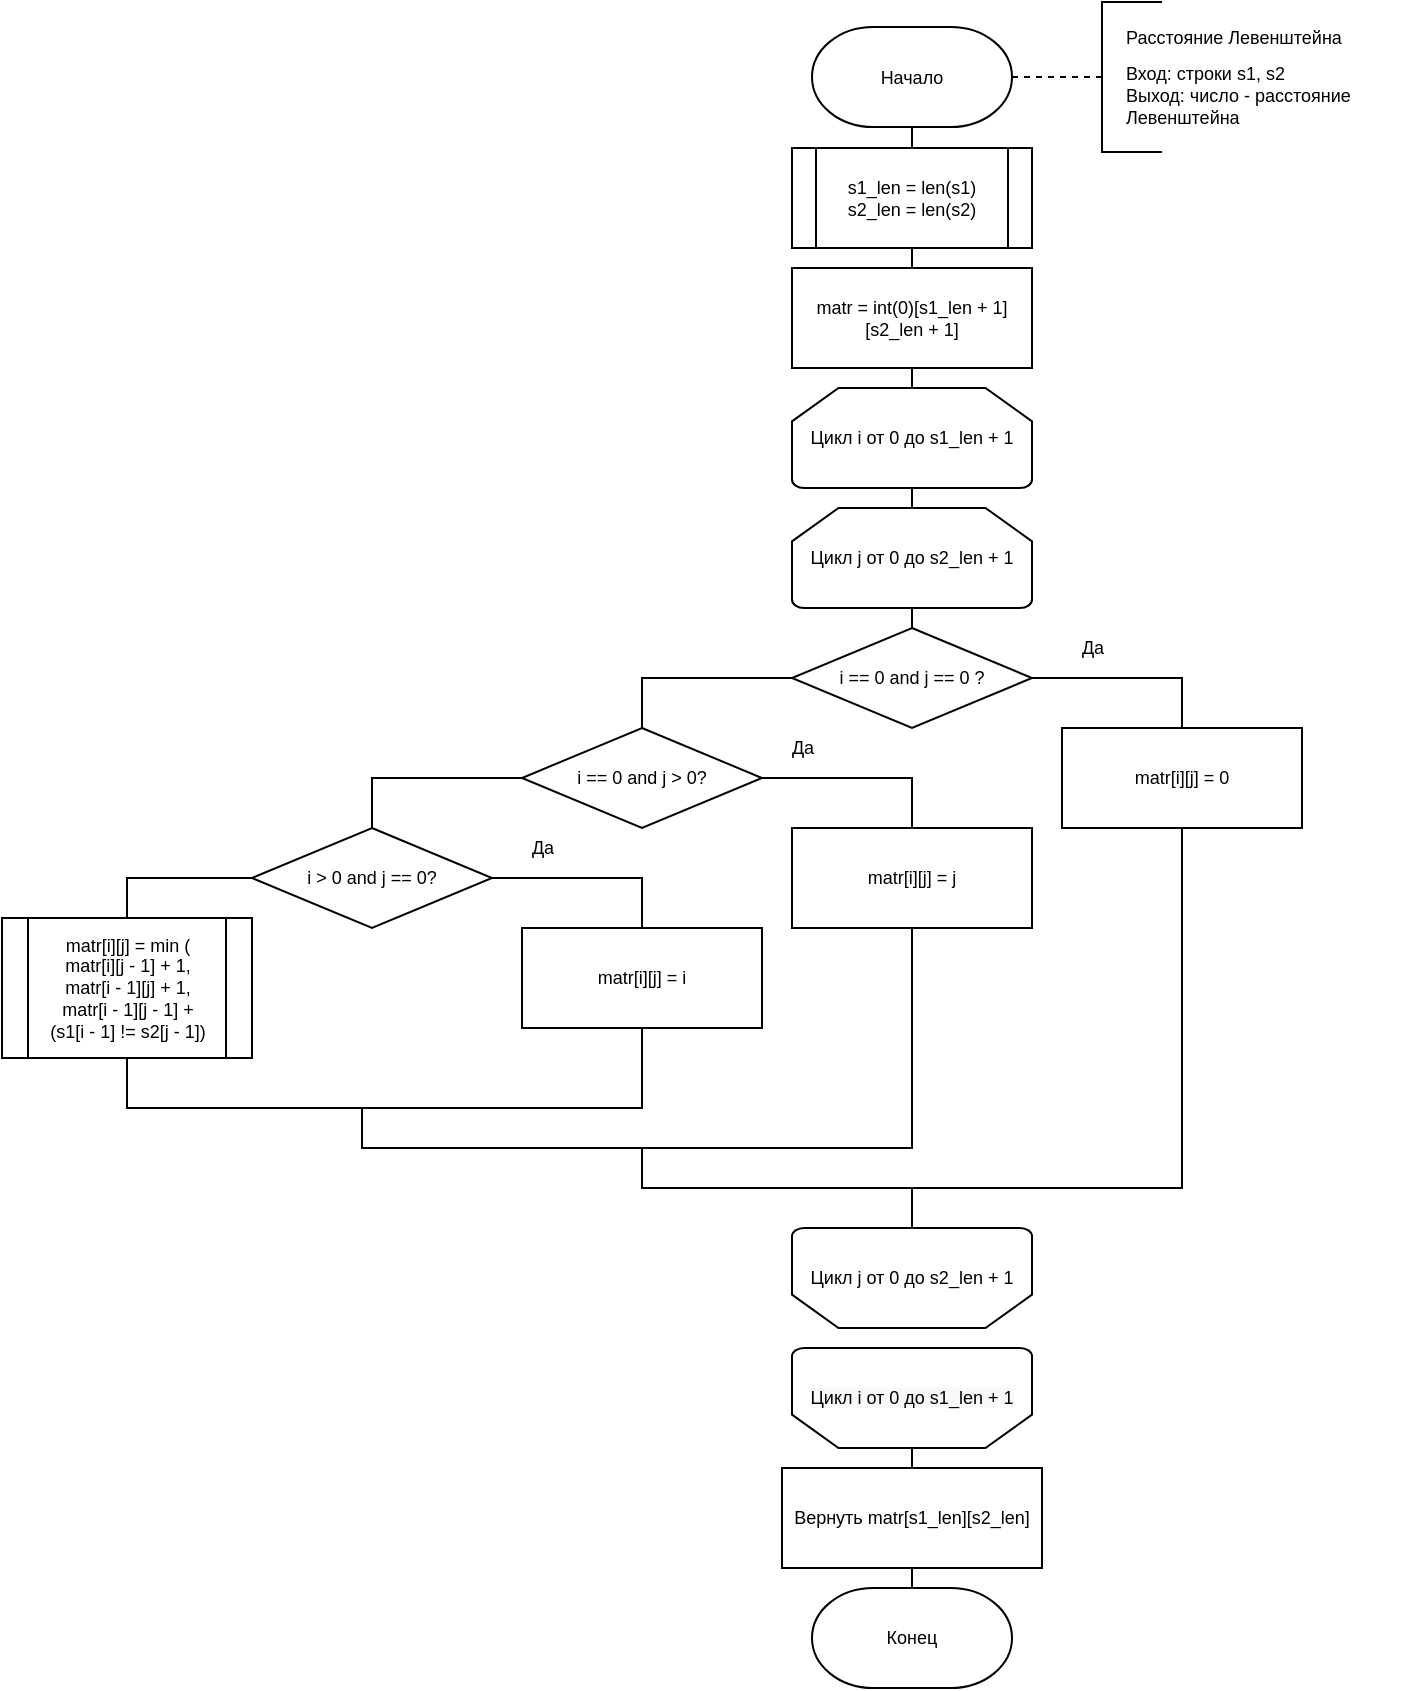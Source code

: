 <mxfile version="20.5.1" type="device" pages="4"><diagram id="HmvC9kez2Muzj7afJFba" name="l"><mxGraphModel dx="1183" dy="669" grid="1" gridSize="10" guides="1" tooltips="1" connect="1" arrows="1" fold="1" page="1" pageScale="1" pageWidth="827" pageHeight="1169" math="0" shadow="0"><root><mxCell id="0"/><mxCell id="1" parent="0"/><mxCell id="B4gknTY8JxjXSTLJaj7V-2" style="edgeStyle=orthogonalEdgeStyle;rounded=0;orthogonalLoop=1;jettySize=auto;html=1;entryX=0.5;entryY=0;entryDx=0;entryDy=0;endArrow=none;endFill=0;fontSize=9;" parent="1" source="B4gknTY8JxjXSTLJaj7V-3" target="B4gknTY8JxjXSTLJaj7V-4" edge="1"><mxGeometry relative="1" as="geometry"/></mxCell><mxCell id="B4gknTY8JxjXSTLJaj7V-3" value="i == 0 and j&amp;nbsp;== 0 ?" style="rhombus;whiteSpace=wrap;html=1;fontSize=9;" parent="1" vertex="1"><mxGeometry x="445" y="360" width="120" height="50" as="geometry"/></mxCell><mxCell id="B4gknTY8JxjXSTLJaj7V-4" value="i == 0 and j &amp;gt; 0?" style="rhombus;whiteSpace=wrap;html=1;fontSize=9;" parent="1" vertex="1"><mxGeometry x="310" y="410" width="120" height="50" as="geometry"/></mxCell><mxCell id="B4gknTY8JxjXSTLJaj7V-5" value="matr[i][j]&amp;nbsp;= 0" style="rounded=0;whiteSpace=wrap;html=1;fontSize=9;" parent="1" vertex="1"><mxGeometry x="580" y="410" width="120" height="50" as="geometry"/></mxCell><mxCell id="B4gknTY8JxjXSTLJaj7V-6" value="matr[i][j]&amp;nbsp;= j" style="rounded=0;whiteSpace=wrap;html=1;fontSize=9;" parent="1" vertex="1"><mxGeometry x="445" y="460" width="120" height="50" as="geometry"/></mxCell><mxCell id="B4gknTY8JxjXSTLJaj7V-7" value="i &amp;gt; 0 and j&amp;nbsp;== 0?" style="rhombus;whiteSpace=wrap;html=1;fontSize=9;" parent="1" vertex="1"><mxGeometry x="175" y="460" width="120" height="50" as="geometry"/></mxCell><mxCell id="B4gknTY8JxjXSTLJaj7V-8" value="matr[i][j] = i" style="rounded=0;whiteSpace=wrap;html=1;fontSize=9;" parent="1" vertex="1"><mxGeometry x="310" y="510" width="120" height="50" as="geometry"/></mxCell><mxCell id="VLWC48vnm1ez3_X85vS4-1" style="edgeStyle=orthogonalEdgeStyle;rounded=0;orthogonalLoop=1;jettySize=auto;html=1;exitX=0.5;exitY=1;exitDx=0;exitDy=0;endArrow=none;endFill=0;" parent="1" source="B4gknTY8JxjXSTLJaj7V-9" edge="1"><mxGeometry relative="1" as="geometry"><mxPoint x="210" y="600" as="targetPoint"/><Array as="points"><mxPoint x="112" y="600"/></Array></mxGeometry></mxCell><mxCell id="B4gknTY8JxjXSTLJaj7V-9" value="matr[i][j] = min (&lt;br style=&quot;font-size: 9px;&quot;&gt;matr[i][j - 1] + 1,&lt;br style=&quot;font-size: 9px;&quot;&gt;matr[i - 1][j]&amp;nbsp;+ 1,&lt;br style=&quot;font-size: 9px;&quot;&gt;matr[i - 1][j - 1] +&lt;br style=&quot;font-size: 9px;&quot;&gt;(s1[i - 1] != s2[j - 1])" style="shape=process;whiteSpace=wrap;html=1;backgroundOutline=1;fontSize=9;" parent="1" vertex="1"><mxGeometry x="50" y="505" width="125" height="70" as="geometry"/></mxCell><mxCell id="B4gknTY8JxjXSTLJaj7V-10" value="" style="endArrow=none;html=1;entryX=0.5;entryY=1;entryDx=0;entryDy=0;exitX=0.5;exitY=0;exitDx=0;exitDy=0;edgeStyle=orthogonalEdgeStyle;fontSize=9;" parent="1" source="B4gknTY8JxjXSTLJaj7V-11" edge="1"><mxGeometry width="50" height="50" relative="1" as="geometry"><mxPoint x="505" y="240" as="sourcePoint"/><mxPoint x="505" y="110" as="targetPoint"/></mxGeometry></mxCell><mxCell id="B4gknTY8JxjXSTLJaj7V-11" value="s1_len = len(s1)&lt;br style=&quot;font-size: 9px;&quot;&gt;s2_len = len(s2)" style="shape=process;whiteSpace=wrap;html=1;backgroundOutline=1;fontSize=9;" parent="1" vertex="1"><mxGeometry x="445" y="120" width="120" height="50" as="geometry"/></mxCell><mxCell id="B4gknTY8JxjXSTLJaj7V-12" value="" style="endArrow=none;html=1;entryX=0.5;entryY=1;entryDx=0;entryDy=0;exitX=0.5;exitY=0;exitDx=0;exitDy=0;edgeStyle=orthogonalEdgeStyle;fontSize=9;" parent="1" source="B4gknTY8JxjXSTLJaj7V-27" target="B4gknTY8JxjXSTLJaj7V-11" edge="1"><mxGeometry width="50" height="50" relative="1" as="geometry"><mxPoint x="505" y="240" as="sourcePoint"/><mxPoint x="505" y="170" as="targetPoint"/></mxGeometry></mxCell><mxCell id="B4gknTY8JxjXSTLJaj7V-14" style="edgeStyle=orthogonalEdgeStyle;rounded=0;orthogonalLoop=1;jettySize=auto;html=1;entryX=0.5;entryY=0;entryDx=0;entryDy=0;endArrow=none;endFill=0;exitX=0;exitY=0.5;exitDx=0;exitDy=0;fontSize=9;" parent="1" source="B4gknTY8JxjXSTLJaj7V-4" target="B4gknTY8JxjXSTLJaj7V-7" edge="1"><mxGeometry relative="1" as="geometry"><mxPoint x="455" y="395" as="sourcePoint"/><mxPoint x="380" y="420" as="targetPoint"/></mxGeometry></mxCell><mxCell id="B4gknTY8JxjXSTLJaj7V-15" style="edgeStyle=orthogonalEdgeStyle;rounded=0;orthogonalLoop=1;jettySize=auto;html=1;entryX=0.5;entryY=0;entryDx=0;entryDy=0;endArrow=none;endFill=0;exitX=0;exitY=0.5;exitDx=0;exitDy=0;fontSize=9;" parent="1" source="B4gknTY8JxjXSTLJaj7V-7" target="B4gknTY8JxjXSTLJaj7V-9" edge="1"><mxGeometry relative="1" as="geometry"><mxPoint x="465" y="405" as="sourcePoint"/><mxPoint x="390" y="430" as="targetPoint"/></mxGeometry></mxCell><mxCell id="B4gknTY8JxjXSTLJaj7V-16" style="edgeStyle=orthogonalEdgeStyle;rounded=0;orthogonalLoop=1;jettySize=auto;html=1;entryX=0.5;entryY=0;entryDx=0;entryDy=0;endArrow=none;endFill=0;exitX=1;exitY=0.5;exitDx=0;exitDy=0;fontSize=9;" parent="1" source="B4gknTY8JxjXSTLJaj7V-3" target="B4gknTY8JxjXSTLJaj7V-5" edge="1"><mxGeometry relative="1" as="geometry"><mxPoint x="475" y="415" as="sourcePoint"/><mxPoint x="400" y="440" as="targetPoint"/></mxGeometry></mxCell><mxCell id="B4gknTY8JxjXSTLJaj7V-17" style="edgeStyle=orthogonalEdgeStyle;rounded=0;orthogonalLoop=1;jettySize=auto;html=1;entryX=1;entryY=0.5;entryDx=0;entryDy=0;endArrow=none;endFill=0;exitX=0.5;exitY=0;exitDx=0;exitDy=0;fontSize=9;" parent="1" source="B4gknTY8JxjXSTLJaj7V-6" target="B4gknTY8JxjXSTLJaj7V-4" edge="1"><mxGeometry relative="1" as="geometry"><mxPoint x="485" y="425" as="sourcePoint"/><mxPoint x="410" y="450" as="targetPoint"/></mxGeometry></mxCell><mxCell id="B4gknTY8JxjXSTLJaj7V-18" style="edgeStyle=orthogonalEdgeStyle;rounded=0;orthogonalLoop=1;jettySize=auto;html=1;entryX=1;entryY=0.5;entryDx=0;entryDy=0;endArrow=none;endFill=0;exitX=0.5;exitY=0;exitDx=0;exitDy=0;fontSize=9;" parent="1" source="B4gknTY8JxjXSTLJaj7V-8" target="B4gknTY8JxjXSTLJaj7V-7" edge="1"><mxGeometry relative="1" as="geometry"><mxPoint x="495" y="435" as="sourcePoint"/><mxPoint x="420" y="460" as="targetPoint"/></mxGeometry></mxCell><mxCell id="B4gknTY8JxjXSTLJaj7V-19" style="edgeStyle=orthogonalEdgeStyle;rounded=0;orthogonalLoop=1;jettySize=auto;html=1;endArrow=none;endFill=0;exitX=0.5;exitY=1;exitDx=0;exitDy=0;fontSize=9;" parent="1" source="B4gknTY8JxjXSTLJaj7V-6" edge="1"><mxGeometry relative="1" as="geometry"><mxPoint x="545" y="485" as="sourcePoint"/><mxPoint x="230" y="600" as="targetPoint"/><Array as="points"><mxPoint x="505" y="620"/></Array></mxGeometry></mxCell><mxCell id="B4gknTY8JxjXSTLJaj7V-20" style="edgeStyle=orthogonalEdgeStyle;rounded=0;orthogonalLoop=1;jettySize=auto;html=1;entryX=0.5;entryY=1;entryDx=0;entryDy=0;endArrow=none;endFill=0;fontSize=9;" parent="1" target="B4gknTY8JxjXSTLJaj7V-8" edge="1"><mxGeometry relative="1" as="geometry"><mxPoint x="205" y="600" as="sourcePoint"/><mxPoint x="480" y="520" as="targetPoint"/><Array as="points"><mxPoint x="370" y="600"/></Array></mxGeometry></mxCell><mxCell id="B4gknTY8JxjXSTLJaj7V-22" style="edgeStyle=orthogonalEdgeStyle;rounded=0;orthogonalLoop=1;jettySize=auto;html=1;endArrow=none;endFill=0;exitX=0.5;exitY=1;exitDx=0;exitDy=0;fontSize=9;" parent="1" source="B4gknTY8JxjXSTLJaj7V-5" edge="1"><mxGeometry relative="1" as="geometry"><mxPoint x="585" y="525" as="sourcePoint"/><mxPoint x="410" y="620" as="targetPoint"/><Array as="points"><mxPoint x="640" y="640"/><mxPoint x="370" y="640"/><mxPoint x="370" y="620"/></Array></mxGeometry></mxCell><mxCell id="B4gknTY8JxjXSTLJaj7V-23" value="Да" style="text;html=1;align=center;verticalAlign=middle;resizable=0;points=[];autosize=1;fontSize=9;" parent="1" vertex="1"><mxGeometry x="580" y="360" width="30" height="20" as="geometry"/></mxCell><mxCell id="B4gknTY8JxjXSTLJaj7V-24" value="Да" style="text;html=1;align=center;verticalAlign=middle;resizable=0;points=[];autosize=1;fontSize=9;" parent="1" vertex="1"><mxGeometry x="435" y="410" width="30" height="20" as="geometry"/></mxCell><mxCell id="B4gknTY8JxjXSTLJaj7V-25" value="Да" style="text;html=1;align=center;verticalAlign=middle;resizable=0;points=[];autosize=1;fontSize=9;" parent="1" vertex="1"><mxGeometry x="305" y="460" width="30" height="20" as="geometry"/></mxCell><mxCell id="VLWC48vnm1ez3_X85vS4-2" style="edgeStyle=orthogonalEdgeStyle;rounded=0;orthogonalLoop=1;jettySize=auto;html=1;exitX=0.5;exitY=1;exitDx=0;exitDy=0;exitPerimeter=0;endArrow=none;endFill=0;" parent="1" source="B4gknTY8JxjXSTLJaj7V-26" edge="1"><mxGeometry relative="1" as="geometry"><mxPoint x="505" y="640" as="targetPoint"/></mxGeometry></mxCell><mxCell id="B4gknTY8JxjXSTLJaj7V-26" value="&lt;span&gt;Цикл j от 0 до s2_len + 1&lt;/span&gt;" style="strokeWidth=1;html=1;shape=mxgraph.flowchart.loop_limit;whiteSpace=wrap;direction=west;fontSize=9;" parent="1" vertex="1"><mxGeometry x="445" y="660" width="120" height="50" as="geometry"/></mxCell><mxCell id="B4gknTY8JxjXSTLJaj7V-27" value="matr = int(0)[s1_len + 1][s2_len + 1]" style="rounded=0;whiteSpace=wrap;html=1;fontSize=9;" parent="1" vertex="1"><mxGeometry x="445" y="180" width="120" height="50" as="geometry"/></mxCell><mxCell id="B4gknTY8JxjXSTLJaj7V-28" value="" style="endArrow=none;html=1;entryX=0.5;entryY=1;entryDx=0;entryDy=0;exitX=0.5;exitY=0;exitDx=0;exitDy=0;edgeStyle=orthogonalEdgeStyle;fontSize=9;" parent="1" source="B4gknTY8JxjXSTLJaj7V-29" target="B4gknTY8JxjXSTLJaj7V-27" edge="1"><mxGeometry width="50" height="50" relative="1" as="geometry"><mxPoint x="505" y="310" as="sourcePoint"/><mxPoint x="505" y="240" as="targetPoint"/></mxGeometry></mxCell><mxCell id="B4gknTY8JxjXSTLJaj7V-29" value="Цикл i от 0 до s1_len + 1" style="strokeWidth=1;html=1;shape=mxgraph.flowchart.loop_limit;whiteSpace=wrap;fontSize=9;" parent="1" vertex="1"><mxGeometry x="445" y="240" width="120" height="50" as="geometry"/></mxCell><mxCell id="B4gknTY8JxjXSTLJaj7V-30" value="" style="endArrow=none;html=1;entryX=0.5;entryY=1;entryDx=0;entryDy=0;exitX=0.5;exitY=0;exitDx=0;exitDy=0;edgeStyle=orthogonalEdgeStyle;fontSize=9;" parent="1" source="B4gknTY8JxjXSTLJaj7V-31" target="B4gknTY8JxjXSTLJaj7V-29" edge="1"><mxGeometry width="50" height="50" relative="1" as="geometry"><mxPoint x="640" y="300" as="sourcePoint"/><mxPoint x="505" y="230" as="targetPoint"/></mxGeometry></mxCell><mxCell id="B4gknTY8JxjXSTLJaj7V-31" value="Цикл j от 0 до s2_len + 1" style="strokeWidth=1;html=1;shape=mxgraph.flowchart.loop_limit;whiteSpace=wrap;fontSize=9;" parent="1" vertex="1"><mxGeometry x="445" y="300" width="120" height="50" as="geometry"/></mxCell><mxCell id="B4gknTY8JxjXSTLJaj7V-32" value="" style="endArrow=none;html=1;entryX=0.5;entryY=1;entryDx=0;entryDy=0;exitX=0.5;exitY=0;exitDx=0;exitDy=0;edgeStyle=orthogonalEdgeStyle;fontSize=9;" parent="1" source="B4gknTY8JxjXSTLJaj7V-3" target="B4gknTY8JxjXSTLJaj7V-31" edge="1"><mxGeometry width="50" height="50" relative="1" as="geometry"><mxPoint x="505" y="380" as="sourcePoint"/><mxPoint x="505" y="290" as="targetPoint"/></mxGeometry></mxCell><mxCell id="B4gknTY8JxjXSTLJaj7V-33" value="&lt;span style=&quot;font-family: Helvetica; font-size: 9px; font-style: normal; font-variant-ligatures: normal; font-variant-caps: normal; font-weight: 400; letter-spacing: normal; orphans: 2; text-align: center; text-indent: 0px; text-transform: none; widows: 2; word-spacing: 0px; -webkit-text-stroke-width: 0px; background-color: rgb(248, 249, 250); text-decoration-style: initial; text-decoration-color: initial; float: none; display: inline !important;&quot;&gt;Цикл i от 0 до s1_len + 1&lt;/span&gt;" style="strokeWidth=1;html=1;shape=mxgraph.flowchart.loop_limit;whiteSpace=wrap;direction=west;fontSize=9;" parent="1" vertex="1"><mxGeometry x="445" y="720" width="120" height="50" as="geometry"/></mxCell><mxCell id="B4gknTY8JxjXSTLJaj7V-34" style="edgeStyle=orthogonalEdgeStyle;rounded=0;orthogonalLoop=1;jettySize=auto;html=1;endArrow=none;endFill=0;fontSize=9;exitX=0.5;exitY=0;exitDx=0;exitDy=0;exitPerimeter=0;entryX=0.5;entryY=0;entryDx=0;entryDy=0;" parent="1" source="B4gknTY8JxjXSTLJaj7V-33" edge="1"><mxGeometry relative="1" as="geometry"><mxPoint x="440" y="325" as="sourcePoint"/><mxPoint x="505" y="780.0" as="targetPoint"/></mxGeometry></mxCell><mxCell id="vIORO9gee7J_TG2lZG9X-1" style="edgeStyle=orthogonalEdgeStyle;rounded=0;orthogonalLoop=1;jettySize=auto;html=1;exitX=0;exitY=0.5;exitDx=0;exitDy=0;exitPerimeter=0;entryX=1;entryY=0.5;entryDx=0;entryDy=0;entryPerimeter=0;endArrow=none;endFill=0;dashed=1;" edge="1" parent="1" source="vIORO9gee7J_TG2lZG9X-2"><mxGeometry relative="1" as="geometry"><mxPoint x="555" y="84.5" as="targetPoint"/></mxGeometry></mxCell><mxCell id="vIORO9gee7J_TG2lZG9X-2" value="" style="strokeWidth=1;html=1;shape=mxgraph.flowchart.annotation_1;align=left;pointerEvents=1;" vertex="1" parent="1"><mxGeometry x="600" y="47" width="30" height="75" as="geometry"/></mxCell><mxCell id="vIORO9gee7J_TG2lZG9X-3" value="Расстояние Левенштейна" style="text;html=1;align=left;verticalAlign=middle;resizable=0;points=[];autosize=1;strokeColor=none;fillColor=none;fontSize=9;" vertex="1" parent="1"><mxGeometry x="610" y="54.5" width="130" height="20" as="geometry"/></mxCell><mxCell id="vIORO9gee7J_TG2lZG9X-4" value="Вход: строки s1, s2&lt;br style=&quot;font-size: 9px;&quot;&gt;&lt;div style=&quot;font-size: 9px;&quot;&gt;&lt;span style=&quot;background-color: initial; font-size: 9px;&quot;&gt;Выход: число - расстояние&amp;nbsp;&lt;/span&gt;&lt;/div&gt;&lt;div style=&quot;font-size: 9px;&quot;&gt;&lt;span style=&quot;background-color: initial; font-size: 9px;&quot;&gt;Левенштейна&lt;/span&gt;&lt;span style=&quot;background-color: initial; white-space: pre; font-size: 9px;&quot;&gt;&#9;&lt;span style=&quot;white-space: pre; font-size: 9px;&quot;&gt;&#9;&lt;/span&gt;&lt;/span&gt;&lt;/div&gt;&lt;span style=&quot;white-space: pre; font-size: 9px;&quot;&gt;&lt;/span&gt;" style="text;html=1;align=left;verticalAlign=middle;resizable=0;points=[];autosize=1;strokeColor=none;fillColor=none;fontSize=9;" vertex="1" parent="1"><mxGeometry x="610" y="68.5" width="140" height="50" as="geometry"/></mxCell><mxCell id="7lJHkftQ-M480xY37a-Z-1" value="Начало" style="strokeWidth=1;html=1;shape=mxgraph.flowchart.terminator;whiteSpace=wrap;fontSize=9;" vertex="1" parent="1"><mxGeometry x="455" y="59.5" width="100" height="50" as="geometry"/></mxCell><mxCell id="egwpY_TWdaVuhJk6jHNh-1" style="edgeStyle=orthogonalEdgeStyle;rounded=0;orthogonalLoop=1;jettySize=auto;html=1;exitX=0.5;exitY=1;exitDx=0;exitDy=0;entryX=0.5;entryY=0;entryDx=0;entryDy=0;entryPerimeter=0;fontSize=10;endArrow=none;endFill=0;" edge="1" parent="1" source="egwpY_TWdaVuhJk6jHNh-2" target="egwpY_TWdaVuhJk6jHNh-3"><mxGeometry relative="1" as="geometry"/></mxCell><mxCell id="egwpY_TWdaVuhJk6jHNh-2" value="Вернуть matr[s1_len][s2_len]" style="rounded=0;whiteSpace=wrap;html=1;fontSize=9;" vertex="1" parent="1"><mxGeometry x="440" y="780" width="130" height="50" as="geometry"/></mxCell><mxCell id="egwpY_TWdaVuhJk6jHNh-3" value="Конец" style="strokeWidth=1;html=1;shape=mxgraph.flowchart.terminator;whiteSpace=wrap;fontSize=9;" vertex="1" parent="1"><mxGeometry x="455" y="840" width="100" height="50" as="geometry"/></mxCell></root></mxGraphModel></diagram><diagram id="qGvaZprmm1kTfLuDHt00" name="dl"><mxGraphModel dx="1113" dy="629" grid="1" gridSize="10" guides="1" tooltips="1" connect="1" arrows="1" fold="1" page="1" pageScale="1" pageWidth="827" pageHeight="1169" math="0" shadow="0"><root><mxCell id="0"/><mxCell id="1" parent="0"/><mxCell id="axuDCd3XwEfQkm1JjnVt-2" style="edgeStyle=orthogonalEdgeStyle;rounded=0;orthogonalLoop=1;jettySize=auto;html=1;entryX=0.5;entryY=0;entryDx=0;entryDy=0;endArrow=none;endFill=0;fontSize=9;" parent="1" source="axuDCd3XwEfQkm1JjnVt-3" target="axuDCd3XwEfQkm1JjnVt-4" edge="1"><mxGeometry relative="1" as="geometry"/></mxCell><mxCell id="axuDCd3XwEfQkm1JjnVt-3" value="i == 0 and j&amp;nbsp;== 0 ?" style="rhombus;whiteSpace=wrap;html=1;fontSize=9;" parent="1" vertex="1"><mxGeometry x="495" y="370" width="120" height="50" as="geometry"/></mxCell><mxCell id="axuDCd3XwEfQkm1JjnVt-4" value="i == 0 and j &amp;gt; 0?" style="rhombus;whiteSpace=wrap;html=1;fontSize=9;" parent="1" vertex="1"><mxGeometry x="360" y="420" width="120" height="50" as="geometry"/></mxCell><mxCell id="axuDCd3XwEfQkm1JjnVt-44" style="edgeStyle=orthogonalEdgeStyle;rounded=0;orthogonalLoop=1;jettySize=auto;html=1;exitX=0.5;exitY=1;exitDx=0;exitDy=0;endArrow=none;endFill=0;" parent="1" source="axuDCd3XwEfQkm1JjnVt-5" edge="1"><mxGeometry relative="1" as="geometry"><mxPoint x="500" y="810" as="targetPoint"/><Array as="points"><mxPoint x="690" y="830"/><mxPoint x="450" y="830"/><mxPoint x="450" y="810"/></Array></mxGeometry></mxCell><mxCell id="axuDCd3XwEfQkm1JjnVt-5" value="matr[i][j]&amp;nbsp;= 0" style="rounded=0;whiteSpace=wrap;html=1;fontSize=9;" parent="1" vertex="1"><mxGeometry x="630" y="420" width="120" height="50" as="geometry"/></mxCell><mxCell id="axuDCd3XwEfQkm1JjnVt-6" value="matr[i][j]&amp;nbsp;= j" style="rounded=0;whiteSpace=wrap;html=1;fontSize=9;" parent="1" vertex="1"><mxGeometry x="495" y="470" width="120" height="50" as="geometry"/></mxCell><mxCell id="axuDCd3XwEfQkm1JjnVt-7" value="i &amp;gt; 0 and j&amp;nbsp;== 0?" style="rhombus;whiteSpace=wrap;html=1;fontSize=9;" parent="1" vertex="1"><mxGeometry x="225" y="470" width="120" height="50" as="geometry"/></mxCell><mxCell id="axuDCd3XwEfQkm1JjnVt-43" style="edgeStyle=orthogonalEdgeStyle;rounded=0;orthogonalLoop=1;jettySize=auto;html=1;exitX=0.5;exitY=1;exitDx=0;exitDy=0;endArrow=none;endFill=0;" parent="1" source="axuDCd3XwEfQkm1JjnVt-8" edge="1"><mxGeometry relative="1" as="geometry"><mxPoint x="160.0" y="760" as="targetPoint"/><Array as="points"><mxPoint x="420" y="790"/><mxPoint x="160" y="790"/></Array></mxGeometry></mxCell><mxCell id="axuDCd3XwEfQkm1JjnVt-8" value="matr[i][j] = i" style="rounded=0;whiteSpace=wrap;html=1;fontSize=9;" parent="1" vertex="1"><mxGeometry x="360" y="520" width="120" height="50" as="geometry"/></mxCell><mxCell id="axuDCd3XwEfQkm1JjnVt-37" style="edgeStyle=orthogonalEdgeStyle;rounded=0;orthogonalLoop=1;jettySize=auto;html=1;exitX=0.5;exitY=1;exitDx=0;exitDy=0;entryX=0.5;entryY=0;entryDx=0;entryDy=0;endArrow=none;endFill=0;" parent="1" source="axuDCd3XwEfQkm1JjnVt-9" target="axuDCd3XwEfQkm1JjnVt-35" edge="1"><mxGeometry relative="1" as="geometry"/></mxCell><mxCell id="axuDCd3XwEfQkm1JjnVt-9" value="matr[i][j] = min (&lt;br style=&quot;font-size: 9px;&quot;&gt;matr[i][j - 1] + 1,&lt;br style=&quot;font-size: 9px;&quot;&gt;matr[i - 1][j]&amp;nbsp;+ 1,&lt;br style=&quot;font-size: 9px;&quot;&gt;matr[i - 1][j - 1] +&lt;br style=&quot;font-size: 9px;&quot;&gt;(s1[i - 1] != s2[j - 1])" style="shape=process;whiteSpace=wrap;html=1;backgroundOutline=1;fontSize=9;" parent="1" vertex="1"><mxGeometry x="100" y="515" width="125" height="70" as="geometry"/></mxCell><mxCell id="axuDCd3XwEfQkm1JjnVt-10" value="" style="endArrow=none;html=1;entryX=0.5;entryY=1;entryDx=0;entryDy=0;exitX=0.5;exitY=0;exitDx=0;exitDy=0;edgeStyle=orthogonalEdgeStyle;fontSize=9;" parent="1" source="axuDCd3XwEfQkm1JjnVt-11" edge="1"><mxGeometry width="50" height="50" relative="1" as="geometry"><mxPoint x="555" y="250" as="sourcePoint"/><mxPoint x="555" y="120" as="targetPoint"/></mxGeometry></mxCell><mxCell id="axuDCd3XwEfQkm1JjnVt-11" value="s1_len = len(s1)&lt;br style=&quot;font-size: 9px;&quot;&gt;s2_len = len(s2)" style="shape=process;whiteSpace=wrap;html=1;backgroundOutline=1;fontSize=9;" parent="1" vertex="1"><mxGeometry x="495" y="130" width="120" height="50" as="geometry"/></mxCell><mxCell id="axuDCd3XwEfQkm1JjnVt-12" value="" style="endArrow=none;html=1;entryX=0.5;entryY=1;entryDx=0;entryDy=0;exitX=0.5;exitY=0;exitDx=0;exitDy=0;edgeStyle=orthogonalEdgeStyle;fontSize=9;" parent="1" source="axuDCd3XwEfQkm1JjnVt-27" target="axuDCd3XwEfQkm1JjnVt-11" edge="1"><mxGeometry width="50" height="50" relative="1" as="geometry"><mxPoint x="555" y="250" as="sourcePoint"/><mxPoint x="555" y="180" as="targetPoint"/></mxGeometry></mxCell><mxCell id="axuDCd3XwEfQkm1JjnVt-14" style="edgeStyle=orthogonalEdgeStyle;rounded=0;orthogonalLoop=1;jettySize=auto;html=1;entryX=0.5;entryY=0;entryDx=0;entryDy=0;endArrow=none;endFill=0;exitX=0;exitY=0.5;exitDx=0;exitDy=0;fontSize=9;" parent="1" source="axuDCd3XwEfQkm1JjnVt-4" target="axuDCd3XwEfQkm1JjnVt-7" edge="1"><mxGeometry relative="1" as="geometry"><mxPoint x="505" y="405" as="sourcePoint"/><mxPoint x="430" y="430" as="targetPoint"/></mxGeometry></mxCell><mxCell id="axuDCd3XwEfQkm1JjnVt-15" style="edgeStyle=orthogonalEdgeStyle;rounded=0;orthogonalLoop=1;jettySize=auto;html=1;entryX=0.5;entryY=0;entryDx=0;entryDy=0;endArrow=none;endFill=0;exitX=0;exitY=0.5;exitDx=0;exitDy=0;fontSize=9;" parent="1" source="axuDCd3XwEfQkm1JjnVt-7" target="axuDCd3XwEfQkm1JjnVt-9" edge="1"><mxGeometry relative="1" as="geometry"><mxPoint x="515" y="415" as="sourcePoint"/><mxPoint x="440" y="440" as="targetPoint"/></mxGeometry></mxCell><mxCell id="axuDCd3XwEfQkm1JjnVt-16" style="edgeStyle=orthogonalEdgeStyle;rounded=0;orthogonalLoop=1;jettySize=auto;html=1;entryX=0.5;entryY=0;entryDx=0;entryDy=0;endArrow=none;endFill=0;exitX=1;exitY=0.5;exitDx=0;exitDy=0;fontSize=9;" parent="1" source="axuDCd3XwEfQkm1JjnVt-3" target="axuDCd3XwEfQkm1JjnVt-5" edge="1"><mxGeometry relative="1" as="geometry"><mxPoint x="525" y="425" as="sourcePoint"/><mxPoint x="450" y="450" as="targetPoint"/></mxGeometry></mxCell><mxCell id="axuDCd3XwEfQkm1JjnVt-17" style="edgeStyle=orthogonalEdgeStyle;rounded=0;orthogonalLoop=1;jettySize=auto;html=1;entryX=1;entryY=0.5;entryDx=0;entryDy=0;endArrow=none;endFill=0;exitX=0.5;exitY=0;exitDx=0;exitDy=0;fontSize=9;" parent="1" source="axuDCd3XwEfQkm1JjnVt-6" target="axuDCd3XwEfQkm1JjnVt-4" edge="1"><mxGeometry relative="1" as="geometry"><mxPoint x="535" y="435" as="sourcePoint"/><mxPoint x="460" y="460" as="targetPoint"/></mxGeometry></mxCell><mxCell id="axuDCd3XwEfQkm1JjnVt-18" style="edgeStyle=orthogonalEdgeStyle;rounded=0;orthogonalLoop=1;jettySize=auto;html=1;entryX=1;entryY=0.5;entryDx=0;entryDy=0;endArrow=none;endFill=0;exitX=0.5;exitY=0;exitDx=0;exitDy=0;fontSize=9;" parent="1" source="axuDCd3XwEfQkm1JjnVt-8" target="axuDCd3XwEfQkm1JjnVt-7" edge="1"><mxGeometry relative="1" as="geometry"><mxPoint x="545" y="445" as="sourcePoint"/><mxPoint x="470" y="470" as="targetPoint"/></mxGeometry></mxCell><mxCell id="axuDCd3XwEfQkm1JjnVt-19" style="edgeStyle=orthogonalEdgeStyle;rounded=0;orthogonalLoop=1;jettySize=auto;html=1;endArrow=none;endFill=0;exitX=0.5;exitY=1;exitDx=0;exitDy=0;fontSize=9;" parent="1" source="axuDCd3XwEfQkm1JjnVt-6" edge="1"><mxGeometry relative="1" as="geometry"><mxPoint x="595" y="495" as="sourcePoint"/><mxPoint x="320" y="790" as="targetPoint"/><Array as="points"><mxPoint x="555" y="810"/><mxPoint x="320" y="810"/></Array></mxGeometry></mxCell><mxCell id="axuDCd3XwEfQkm1JjnVt-23" value="Да" style="text;html=1;align=center;verticalAlign=middle;resizable=0;points=[];autosize=1;fontSize=9;" parent="1" vertex="1"><mxGeometry x="630" y="370" width="30" height="20" as="geometry"/></mxCell><mxCell id="axuDCd3XwEfQkm1JjnVt-24" value="Да" style="text;html=1;align=center;verticalAlign=middle;resizable=0;points=[];autosize=1;fontSize=9;" parent="1" vertex="1"><mxGeometry x="485" y="420" width="30" height="20" as="geometry"/></mxCell><mxCell id="axuDCd3XwEfQkm1JjnVt-25" value="Да" style="text;html=1;align=center;verticalAlign=middle;resizable=0;points=[];autosize=1;fontSize=9;" parent="1" vertex="1"><mxGeometry x="355" y="470" width="30" height="20" as="geometry"/></mxCell><mxCell id="axuDCd3XwEfQkm1JjnVt-45" style="edgeStyle=orthogonalEdgeStyle;rounded=0;orthogonalLoop=1;jettySize=auto;html=1;exitX=0.5;exitY=1;exitDx=0;exitDy=0;exitPerimeter=0;endArrow=none;endFill=0;" parent="1" source="axuDCd3XwEfQkm1JjnVt-26" edge="1"><mxGeometry relative="1" as="geometry"><mxPoint x="555.222" y="830" as="targetPoint"/></mxGeometry></mxCell><mxCell id="axuDCd3XwEfQkm1JjnVt-26" value="&lt;span&gt;Цикл j от 0 до s2_len + 1&lt;/span&gt;" style="strokeWidth=1;html=1;shape=mxgraph.flowchart.loop_limit;whiteSpace=wrap;direction=west;fontSize=9;" parent="1" vertex="1"><mxGeometry x="495" y="860" width="120" height="50" as="geometry"/></mxCell><mxCell id="axuDCd3XwEfQkm1JjnVt-27" value="matr = int(0)[s1_len + 1][s2_len + 1]" style="rounded=0;whiteSpace=wrap;html=1;fontSize=9;" parent="1" vertex="1"><mxGeometry x="495" y="190" width="120" height="50" as="geometry"/></mxCell><mxCell id="axuDCd3XwEfQkm1JjnVt-28" value="" style="endArrow=none;html=1;entryX=0.5;entryY=1;entryDx=0;entryDy=0;exitX=0.5;exitY=0;exitDx=0;exitDy=0;edgeStyle=orthogonalEdgeStyle;fontSize=9;" parent="1" source="axuDCd3XwEfQkm1JjnVt-29" target="axuDCd3XwEfQkm1JjnVt-27" edge="1"><mxGeometry width="50" height="50" relative="1" as="geometry"><mxPoint x="555" y="320" as="sourcePoint"/><mxPoint x="555" y="250" as="targetPoint"/></mxGeometry></mxCell><mxCell id="axuDCd3XwEfQkm1JjnVt-29" value="Цикл i от 0 до s1_len + 1" style="strokeWidth=1;html=1;shape=mxgraph.flowchart.loop_limit;whiteSpace=wrap;fontSize=9;" parent="1" vertex="1"><mxGeometry x="495" y="250" width="120" height="50" as="geometry"/></mxCell><mxCell id="axuDCd3XwEfQkm1JjnVt-30" value="" style="endArrow=none;html=1;entryX=0.5;entryY=1;entryDx=0;entryDy=0;exitX=0.5;exitY=0;exitDx=0;exitDy=0;edgeStyle=orthogonalEdgeStyle;fontSize=9;" parent="1" source="axuDCd3XwEfQkm1JjnVt-31" target="axuDCd3XwEfQkm1JjnVt-29" edge="1"><mxGeometry width="50" height="50" relative="1" as="geometry"><mxPoint x="690" y="310" as="sourcePoint"/><mxPoint x="555" y="240" as="targetPoint"/></mxGeometry></mxCell><mxCell id="axuDCd3XwEfQkm1JjnVt-31" value="Цикл j от 0 до s2_len + 1" style="strokeWidth=1;html=1;shape=mxgraph.flowchart.loop_limit;whiteSpace=wrap;fontSize=9;" parent="1" vertex="1"><mxGeometry x="495" y="310" width="120" height="50" as="geometry"/></mxCell><mxCell id="axuDCd3XwEfQkm1JjnVt-32" value="" style="endArrow=none;html=1;entryX=0.5;entryY=1;entryDx=0;entryDy=0;exitX=0.5;exitY=0;exitDx=0;exitDy=0;edgeStyle=orthogonalEdgeStyle;fontSize=9;" parent="1" source="axuDCd3XwEfQkm1JjnVt-3" target="axuDCd3XwEfQkm1JjnVt-31" edge="1"><mxGeometry width="50" height="50" relative="1" as="geometry"><mxPoint x="555" y="390" as="sourcePoint"/><mxPoint x="555" y="300" as="targetPoint"/></mxGeometry></mxCell><mxCell id="axuDCd3XwEfQkm1JjnVt-33" value="&lt;span style=&quot;font-family: Helvetica; font-size: 9px; font-style: normal; font-variant-ligatures: normal; font-variant-caps: normal; font-weight: 400; letter-spacing: normal; orphans: 2; text-align: center; text-indent: 0px; text-transform: none; widows: 2; word-spacing: 0px; -webkit-text-stroke-width: 0px; background-color: rgb(248, 249, 250); text-decoration-style: initial; text-decoration-color: initial; float: none; display: inline !important;&quot;&gt;Цикл i от 0 до s1_len + 1&lt;/span&gt;" style="strokeWidth=1;html=1;shape=mxgraph.flowchart.loop_limit;whiteSpace=wrap;direction=west;fontSize=9;" parent="1" vertex="1"><mxGeometry x="495" y="920" width="120" height="50" as="geometry"/></mxCell><mxCell id="axuDCd3XwEfQkm1JjnVt-34" style="edgeStyle=orthogonalEdgeStyle;rounded=0;orthogonalLoop=1;jettySize=auto;html=1;endArrow=none;endFill=0;fontSize=9;exitX=0.5;exitY=0;exitDx=0;exitDy=0;exitPerimeter=0;entryX=0.5;entryY=0;entryDx=0;entryDy=0;" parent="1" source="axuDCd3XwEfQkm1JjnVt-33" edge="1"><mxGeometry relative="1" as="geometry"><mxPoint x="490" y="525" as="sourcePoint"/><mxPoint x="555" y="980" as="targetPoint"/></mxGeometry></mxCell><mxCell id="axuDCd3XwEfQkm1JjnVt-38" style="edgeStyle=orthogonalEdgeStyle;rounded=0;orthogonalLoop=1;jettySize=auto;html=1;exitX=1;exitY=0.5;exitDx=0;exitDy=0;entryX=0.5;entryY=0;entryDx=0;entryDy=0;endArrow=none;endFill=0;" parent="1" source="axuDCd3XwEfQkm1JjnVt-35" target="axuDCd3XwEfQkm1JjnVt-36" edge="1"><mxGeometry relative="1" as="geometry"/></mxCell><mxCell id="axuDCd3XwEfQkm1JjnVt-40" style="edgeStyle=orthogonalEdgeStyle;rounded=0;orthogonalLoop=1;jettySize=auto;html=1;exitX=0;exitY=0.5;exitDx=0;exitDy=0;endArrow=none;endFill=0;" parent="1" source="axuDCd3XwEfQkm1JjnVt-35" edge="1"><mxGeometry relative="1" as="geometry"><mxPoint x="160" y="760" as="targetPoint"/><Array as="points"><mxPoint x="60" y="650"/><mxPoint x="60" y="760"/><mxPoint x="160" y="760"/></Array></mxGeometry></mxCell><mxCell id="axuDCd3XwEfQkm1JjnVt-35" value="i&amp;gt;1 and j&amp;gt;1and&amp;nbsp;&lt;br style=&quot;font-size: 9px;&quot;&gt;(s1[-1], s1[-2]) == &lt;br style=&quot;font-size: 9px;&quot;&gt;(s2[-2],s2[-1])" style="rhombus;whiteSpace=wrap;html=1;fontSize=9;" parent="1" vertex="1"><mxGeometry x="100" y="620" width="120" height="60" as="geometry"/></mxCell><mxCell id="axuDCd3XwEfQkm1JjnVt-41" style="edgeStyle=orthogonalEdgeStyle;rounded=0;orthogonalLoop=1;jettySize=auto;html=1;exitX=0.5;exitY=1;exitDx=0;exitDy=0;endArrow=none;endFill=0;" parent="1" source="axuDCd3XwEfQkm1JjnVt-36" edge="1"><mxGeometry relative="1" as="geometry"><mxPoint x="160" y="760" as="targetPoint"/><Array as="points"><mxPoint x="280" y="760"/></Array></mxGeometry></mxCell><mxCell id="axuDCd3XwEfQkm1JjnVt-36" value="matr[i][j]&amp;nbsp;= min( matr[i][j],&lt;br style=&quot;font-size: 9px&quot;&gt;matr[i - 2][j - 2]&amp;nbsp;&amp;nbsp;+ 1)" style="rounded=0;whiteSpace=wrap;html=1;fontSize=9;" parent="1" vertex="1"><mxGeometry x="220" y="680" width="120" height="50" as="geometry"/></mxCell><mxCell id="axuDCd3XwEfQkm1JjnVt-39" value="Да" style="text;html=1;align=center;verticalAlign=middle;resizable=0;points=[];autosize=1;fontSize=9;" parent="1" vertex="1"><mxGeometry x="230" y="630" width="30" height="20" as="geometry"/></mxCell><mxCell id="k3vOSzQiOhozAB7xEez2-1" value="Начало" style="strokeWidth=1;html=1;shape=mxgraph.flowchart.terminator;whiteSpace=wrap;fontSize=9;" vertex="1" parent="1"><mxGeometry x="505" y="70" width="100" height="50" as="geometry"/></mxCell><mxCell id="k3vOSzQiOhozAB7xEez2-3" style="edgeStyle=orthogonalEdgeStyle;rounded=0;orthogonalLoop=1;jettySize=auto;html=1;exitX=0;exitY=0.5;exitDx=0;exitDy=0;exitPerimeter=0;entryX=1;entryY=0.5;entryDx=0;entryDy=0;entryPerimeter=0;endArrow=none;endFill=0;dashed=1;" edge="1" parent="1" source="k3vOSzQiOhozAB7xEez2-2" target="k3vOSzQiOhozAB7xEez2-1"><mxGeometry relative="1" as="geometry"/></mxCell><mxCell id="k3vOSzQiOhozAB7xEez2-2" value="" style="strokeWidth=1;html=1;shape=mxgraph.flowchart.annotation_1;align=left;pointerEvents=1;" vertex="1" parent="1"><mxGeometry x="650" y="57.5" width="30" height="75" as="geometry"/></mxCell><mxCell id="k3vOSzQiOhozAB7xEez2-4" value="Расстояние Дамерау-Левенштейна" style="text;html=1;align=left;verticalAlign=middle;resizable=0;points=[];autosize=1;strokeColor=none;fillColor=none;fontSize=9;" vertex="1" parent="1"><mxGeometry x="660" y="64" width="170" height="20" as="geometry"/></mxCell><mxCell id="k3vOSzQiOhozAB7xEez2-7" value="Вход: строки s1, s2&lt;br style=&quot;font-size: 9px;&quot;&gt;&lt;div style=&quot;font-size: 9px;&quot;&gt;&lt;span style=&quot;background-color: initial; font-size: 9px;&quot;&gt;Выход: число - расстояние&amp;nbsp;&lt;/span&gt;&lt;/div&gt;&lt;div style=&quot;font-size: 9px;&quot;&gt;&lt;span style=&quot;background-color: initial; font-size: 9px;&quot;&gt;Дамерау-Левенштейна&lt;/span&gt;&lt;span style=&quot;background-color: initial; white-space: pre; font-size: 9px;&quot;&gt;&#9;&lt;span style=&quot;white-space: pre; font-size: 9px;&quot;&gt;&#9;&lt;/span&gt;&lt;/span&gt;&lt;/div&gt;&lt;span style=&quot;white-space: pre; font-size: 9px;&quot;&gt;&lt;/span&gt;" style="text;html=1;align=left;verticalAlign=middle;resizable=0;points=[];autosize=1;strokeColor=none;fillColor=none;fontSize=9;" vertex="1" parent="1"><mxGeometry x="660" y="79" width="140" height="50" as="geometry"/></mxCell><mxCell id="k3vOSzQiOhozAB7xEez2-10" style="edgeStyle=orthogonalEdgeStyle;rounded=0;orthogonalLoop=1;jettySize=auto;html=1;exitX=0.5;exitY=1;exitDx=0;exitDy=0;entryX=0.5;entryY=0;entryDx=0;entryDy=0;entryPerimeter=0;fontSize=10;endArrow=none;endFill=0;" edge="1" parent="1" source="k3vOSzQiOhozAB7xEez2-8" target="k3vOSzQiOhozAB7xEez2-9"><mxGeometry relative="1" as="geometry"/></mxCell><mxCell id="k3vOSzQiOhozAB7xEez2-8" value="Вернуть matr[s1_len][s2_len]" style="rounded=0;whiteSpace=wrap;html=1;fontSize=9;" vertex="1" parent="1"><mxGeometry x="490" y="980" width="130" height="50" as="geometry"/></mxCell><mxCell id="k3vOSzQiOhozAB7xEez2-9" value="Конец" style="strokeWidth=1;html=1;shape=mxgraph.flowchart.terminator;whiteSpace=wrap;fontSize=9;" vertex="1" parent="1"><mxGeometry x="505" y="1040" width="100" height="50" as="geometry"/></mxCell></root></mxGraphModel></diagram><diagram id="t1NBO451yNGgJIE-6PpV" name="rdl"><mxGraphModel dx="1113" dy="629" grid="1" gridSize="10" guides="1" tooltips="1" connect="1" arrows="1" fold="1" page="1" pageScale="1" pageWidth="827" pageHeight="1169" math="0" shadow="0"><root><mxCell id="0"/><mxCell id="1" parent="0"/><mxCell id="39MM2Udb6IKGW5tiUDVr-2" style="edgeStyle=orthogonalEdgeStyle;rounded=0;orthogonalLoop=1;jettySize=auto;html=1;entryX=0.5;entryY=0;entryDx=0;entryDy=0;endArrow=none;endFill=0;fontSize=9;" parent="1" source="39MM2Udb6IKGW5tiUDVr-3" target="39MM2Udb6IKGW5tiUDVr-4" edge="1"><mxGeometry relative="1" as="geometry"/></mxCell><mxCell id="39MM2Udb6IKGW5tiUDVr-3" value="i == 0 and j&amp;nbsp;== 0 ?" style="rhombus;whiteSpace=wrap;html=1;fontSize=9;" parent="1" vertex="1"><mxGeometry x="495" y="370" width="120" height="50" as="geometry"/></mxCell><mxCell id="39MM2Udb6IKGW5tiUDVr-4" value="i == 0 and j &amp;gt; 0?" style="rhombus;whiteSpace=wrap;html=1;fontSize=9;" parent="1" vertex="1"><mxGeometry x="360" y="420" width="120" height="50" as="geometry"/></mxCell><mxCell id="39MM2Udb6IKGW5tiUDVr-5" style="edgeStyle=orthogonalEdgeStyle;rounded=0;orthogonalLoop=1;jettySize=auto;html=1;exitX=0.5;exitY=1;exitDx=0;exitDy=0;endArrow=none;endFill=0;" parent="1" source="39MM2Udb6IKGW5tiUDVr-6" edge="1"><mxGeometry relative="1" as="geometry"><mxPoint x="450" y="800" as="targetPoint"/><Array as="points"><mxPoint x="690" y="820"/><mxPoint x="450" y="820"/></Array></mxGeometry></mxCell><mxCell id="39MM2Udb6IKGW5tiUDVr-6" value="result = 0" style="rounded=0;whiteSpace=wrap;html=1;fontSize=9;" parent="1" vertex="1"><mxGeometry x="630" y="420" width="120" height="50" as="geometry"/></mxCell><mxCell id="39MM2Udb6IKGW5tiUDVr-7" value="result = j" style="rounded=0;whiteSpace=wrap;html=1;fontSize=9;" parent="1" vertex="1"><mxGeometry x="495" y="470" width="120" height="50" as="geometry"/></mxCell><mxCell id="39MM2Udb6IKGW5tiUDVr-8" value="i &amp;gt; 0 and j&amp;nbsp;== 0?" style="rhombus;whiteSpace=wrap;html=1;fontSize=9;" parent="1" vertex="1"><mxGeometry x="225" y="470" width="120" height="50" as="geometry"/></mxCell><mxCell id="39MM2Udb6IKGW5tiUDVr-9" style="edgeStyle=orthogonalEdgeStyle;rounded=0;orthogonalLoop=1;jettySize=auto;html=1;exitX=0.5;exitY=1;exitDx=0;exitDy=0;endArrow=none;endFill=0;" parent="1" source="39MM2Udb6IKGW5tiUDVr-10" edge="1"><mxGeometry relative="1" as="geometry"><mxPoint x="160" y="760.0" as="targetPoint"/><Array as="points"><mxPoint x="420" y="780"/><mxPoint x="160" y="780"/></Array></mxGeometry></mxCell><mxCell id="39MM2Udb6IKGW5tiUDVr-10" value="result = i" style="rounded=0;whiteSpace=wrap;html=1;fontSize=9;" parent="1" vertex="1"><mxGeometry x="360" y="520" width="120" height="50" as="geometry"/></mxCell><mxCell id="39MM2Udb6IKGW5tiUDVr-11" style="edgeStyle=orthogonalEdgeStyle;rounded=0;orthogonalLoop=1;jettySize=auto;html=1;exitX=0.5;exitY=1;exitDx=0;exitDy=0;entryX=0.5;entryY=0;entryDx=0;entryDy=0;endArrow=none;endFill=0;" parent="1" source="39MM2Udb6IKGW5tiUDVr-12" target="39MM2Udb6IKGW5tiUDVr-38" edge="1"><mxGeometry relative="1" as="geometry"/></mxCell><mxCell id="39MM2Udb6IKGW5tiUDVr-12" value="result = min (&lt;br&gt;d_l(s1, s2[:-1]) + 1,&lt;br&gt;d_l(s1[:-1], s2) + 1,&lt;br&gt;d_l(s1[:-1], s2[:-1]) +&lt;br&gt;(s1[-1] != s2[-1])" style="shape=process;whiteSpace=wrap;html=1;backgroundOutline=1;fontSize=9;" parent="1" vertex="1"><mxGeometry x="100" y="515" width="125" height="70" as="geometry"/></mxCell><mxCell id="39MM2Udb6IKGW5tiUDVr-13" value="" style="endArrow=none;html=1;entryX=0.5;entryY=1;entryDx=0;entryDy=0;exitX=0.5;exitY=0;exitDx=0;exitDy=0;edgeStyle=orthogonalEdgeStyle;fontSize=9;" parent="1" source="39MM2Udb6IKGW5tiUDVr-14" edge="1"><mxGeometry width="50" height="50" relative="1" as="geometry"><mxPoint x="555" y="360" as="sourcePoint"/><mxPoint x="555" y="230" as="targetPoint"/></mxGeometry></mxCell><mxCell id="39MM2Udb6IKGW5tiUDVr-14" value="i = len(s1)&lt;br style=&quot;font-size: 9px;&quot;&gt;j = len(s2)" style="shape=process;whiteSpace=wrap;html=1;backgroundOutline=1;fontSize=9;" parent="1" vertex="1"><mxGeometry x="495" y="240" width="120" height="50" as="geometry"/></mxCell><mxCell id="39MM2Udb6IKGW5tiUDVr-15" value="" style="endArrow=none;html=1;entryX=0.5;entryY=1;entryDx=0;entryDy=0;exitX=0.5;exitY=0;exitDx=0;exitDy=0;edgeStyle=orthogonalEdgeStyle;fontSize=9;" parent="1" source="39MM2Udb6IKGW5tiUDVr-28" target="39MM2Udb6IKGW5tiUDVr-14" edge="1"><mxGeometry width="50" height="50" relative="1" as="geometry"><mxPoint x="555" y="360" as="sourcePoint"/><mxPoint x="555" y="290" as="targetPoint"/></mxGeometry></mxCell><mxCell id="39MM2Udb6IKGW5tiUDVr-17" style="edgeStyle=orthogonalEdgeStyle;rounded=0;orthogonalLoop=1;jettySize=auto;html=1;entryX=0.5;entryY=0;entryDx=0;entryDy=0;endArrow=none;endFill=0;exitX=0;exitY=0.5;exitDx=0;exitDy=0;fontSize=9;" parent="1" source="39MM2Udb6IKGW5tiUDVr-4" target="39MM2Udb6IKGW5tiUDVr-8" edge="1"><mxGeometry relative="1" as="geometry"><mxPoint x="505" y="405" as="sourcePoint"/><mxPoint x="430" y="430" as="targetPoint"/></mxGeometry></mxCell><mxCell id="39MM2Udb6IKGW5tiUDVr-18" style="edgeStyle=orthogonalEdgeStyle;rounded=0;orthogonalLoop=1;jettySize=auto;html=1;entryX=0.5;entryY=0;entryDx=0;entryDy=0;endArrow=none;endFill=0;exitX=0;exitY=0.5;exitDx=0;exitDy=0;fontSize=9;" parent="1" source="39MM2Udb6IKGW5tiUDVr-8" target="39MM2Udb6IKGW5tiUDVr-12" edge="1"><mxGeometry relative="1" as="geometry"><mxPoint x="515" y="415" as="sourcePoint"/><mxPoint x="440" y="440" as="targetPoint"/></mxGeometry></mxCell><mxCell id="39MM2Udb6IKGW5tiUDVr-19" style="edgeStyle=orthogonalEdgeStyle;rounded=0;orthogonalLoop=1;jettySize=auto;html=1;entryX=0.5;entryY=0;entryDx=0;entryDy=0;endArrow=none;endFill=0;exitX=1;exitY=0.5;exitDx=0;exitDy=0;fontSize=9;" parent="1" source="39MM2Udb6IKGW5tiUDVr-3" target="39MM2Udb6IKGW5tiUDVr-6" edge="1"><mxGeometry relative="1" as="geometry"><mxPoint x="525" y="425" as="sourcePoint"/><mxPoint x="450" y="450" as="targetPoint"/></mxGeometry></mxCell><mxCell id="39MM2Udb6IKGW5tiUDVr-20" style="edgeStyle=orthogonalEdgeStyle;rounded=0;orthogonalLoop=1;jettySize=auto;html=1;entryX=1;entryY=0.5;entryDx=0;entryDy=0;endArrow=none;endFill=0;exitX=0.5;exitY=0;exitDx=0;exitDy=0;fontSize=9;" parent="1" source="39MM2Udb6IKGW5tiUDVr-7" target="39MM2Udb6IKGW5tiUDVr-4" edge="1"><mxGeometry relative="1" as="geometry"><mxPoint x="535" y="435" as="sourcePoint"/><mxPoint x="460" y="460" as="targetPoint"/></mxGeometry></mxCell><mxCell id="39MM2Udb6IKGW5tiUDVr-21" style="edgeStyle=orthogonalEdgeStyle;rounded=0;orthogonalLoop=1;jettySize=auto;html=1;entryX=1;entryY=0.5;entryDx=0;entryDy=0;endArrow=none;endFill=0;exitX=0.5;exitY=0;exitDx=0;exitDy=0;fontSize=9;" parent="1" source="39MM2Udb6IKGW5tiUDVr-10" target="39MM2Udb6IKGW5tiUDVr-8" edge="1"><mxGeometry relative="1" as="geometry"><mxPoint x="545" y="445" as="sourcePoint"/><mxPoint x="470" y="470" as="targetPoint"/></mxGeometry></mxCell><mxCell id="39MM2Udb6IKGW5tiUDVr-22" style="edgeStyle=orthogonalEdgeStyle;rounded=0;orthogonalLoop=1;jettySize=auto;html=1;endArrow=none;endFill=0;exitX=0.5;exitY=1;exitDx=0;exitDy=0;fontSize=9;" parent="1" source="39MM2Udb6IKGW5tiUDVr-7" edge="1"><mxGeometry relative="1" as="geometry"><mxPoint x="595" y="495" as="sourcePoint"/><mxPoint x="320" y="780" as="targetPoint"/><Array as="points"><mxPoint x="555" y="800"/><mxPoint x="320" y="800"/></Array></mxGeometry></mxCell><mxCell id="39MM2Udb6IKGW5tiUDVr-23" value="Да" style="text;html=1;align=center;verticalAlign=middle;resizable=0;points=[];autosize=1;fontSize=9;" parent="1" vertex="1"><mxGeometry x="630" y="370" width="30" height="20" as="geometry"/></mxCell><mxCell id="39MM2Udb6IKGW5tiUDVr-24" value="Да" style="text;html=1;align=center;verticalAlign=middle;resizable=0;points=[];autosize=1;fontSize=9;" parent="1" vertex="1"><mxGeometry x="485" y="420" width="30" height="20" as="geometry"/></mxCell><mxCell id="39MM2Udb6IKGW5tiUDVr-25" value="Да" style="text;html=1;align=center;verticalAlign=middle;resizable=0;points=[];autosize=1;fontSize=9;" parent="1" vertex="1"><mxGeometry x="355" y="470" width="30" height="20" as="geometry"/></mxCell><mxCell id="39MM2Udb6IKGW5tiUDVr-26" style="edgeStyle=orthogonalEdgeStyle;rounded=0;orthogonalLoop=1;jettySize=auto;html=1;endArrow=none;endFill=0;" parent="1" edge="1"><mxGeometry relative="1" as="geometry"><mxPoint x="555" y="820" as="targetPoint"/><mxPoint x="555" y="840" as="sourcePoint"/></mxGeometry></mxCell><mxCell id="39MM2Udb6IKGW5tiUDVr-28" value="result = 0" style="rounded=0;whiteSpace=wrap;html=1;fontSize=9;" parent="1" vertex="1"><mxGeometry x="495" y="300" width="120" height="50" as="geometry"/></mxCell><mxCell id="39MM2Udb6IKGW5tiUDVr-29" value="" style="endArrow=none;html=1;entryX=0.5;entryY=1;entryDx=0;entryDy=0;exitX=0.5;exitY=0;exitDx=0;exitDy=0;edgeStyle=orthogonalEdgeStyle;fontSize=9;" parent="1" target="39MM2Udb6IKGW5tiUDVr-28" edge="1"><mxGeometry width="50" height="50" relative="1" as="geometry"><mxPoint x="555" y="360" as="sourcePoint"/><mxPoint x="555" y="360" as="targetPoint"/></mxGeometry></mxCell><mxCell id="39MM2Udb6IKGW5tiUDVr-33" value="" style="endArrow=none;html=1;entryX=0.5;entryY=1;entryDx=0;entryDy=0;exitX=0.5;exitY=0;exitDx=0;exitDy=0;edgeStyle=orthogonalEdgeStyle;fontSize=9;" parent="1" source="39MM2Udb6IKGW5tiUDVr-3" edge="1"><mxGeometry width="50" height="50" relative="1" as="geometry"><mxPoint x="555" y="390" as="sourcePoint"/><mxPoint x="555" y="360" as="targetPoint"/></mxGeometry></mxCell><mxCell id="39MM2Udb6IKGW5tiUDVr-36" style="edgeStyle=orthogonalEdgeStyle;rounded=0;orthogonalLoop=1;jettySize=auto;html=1;exitX=1;exitY=0.5;exitDx=0;exitDy=0;entryX=0.5;entryY=0;entryDx=0;entryDy=0;endArrow=none;endFill=0;" parent="1" source="39MM2Udb6IKGW5tiUDVr-38" target="39MM2Udb6IKGW5tiUDVr-40" edge="1"><mxGeometry relative="1" as="geometry"/></mxCell><mxCell id="39MM2Udb6IKGW5tiUDVr-37" style="edgeStyle=orthogonalEdgeStyle;rounded=0;orthogonalLoop=1;jettySize=auto;html=1;exitX=0;exitY=0.5;exitDx=0;exitDy=0;endArrow=none;endFill=0;" parent="1" source="39MM2Udb6IKGW5tiUDVr-38" edge="1"><mxGeometry relative="1" as="geometry"><mxPoint x="160" y="760.0" as="targetPoint"/><Array as="points"><mxPoint x="60" y="650"/><mxPoint x="60" y="760"/><mxPoint x="160" y="760"/></Array></mxGeometry></mxCell><mxCell id="39MM2Udb6IKGW5tiUDVr-38" value="i&amp;gt;1 and j&amp;gt;1and&amp;nbsp;&lt;br style=&quot;font-size: 9px;&quot;&gt;(s1[-1], s1[-2]) == &lt;br style=&quot;font-size: 9px;&quot;&gt;(s2[-2],s2[-1])" style="rhombus;whiteSpace=wrap;html=1;fontSize=9;" parent="1" vertex="1"><mxGeometry x="100" y="620" width="120" height="60" as="geometry"/></mxCell><mxCell id="39MM2Udb6IKGW5tiUDVr-39" style="edgeStyle=orthogonalEdgeStyle;rounded=0;orthogonalLoop=1;jettySize=auto;html=1;exitX=0.5;exitY=1;exitDx=0;exitDy=0;endArrow=none;endFill=0;" parent="1" source="39MM2Udb6IKGW5tiUDVr-40" edge="1"><mxGeometry relative="1" as="geometry"><mxPoint x="160" y="760.0" as="targetPoint"/><Array as="points"><mxPoint x="280" y="760"/></Array></mxGeometry></mxCell><mxCell id="39MM2Udb6IKGW5tiUDVr-40" value="result = min(result,&lt;br&gt;d_l(s1[:-2], s2[:-2]) + 1)" style="rounded=0;whiteSpace=wrap;html=1;fontSize=9;" parent="1" vertex="1"><mxGeometry x="220" y="680" width="120" height="50" as="geometry"/></mxCell><mxCell id="39MM2Udb6IKGW5tiUDVr-41" value="Да" style="text;html=1;align=center;verticalAlign=middle;resizable=0;points=[];autosize=1;fontSize=9;" parent="1" vertex="1"><mxGeometry x="230" y="630" width="30" height="20" as="geometry"/></mxCell><mxCell id="en8CqoosSR_3C9DMPNpk-1" style="edgeStyle=orthogonalEdgeStyle;rounded=0;orthogonalLoop=1;jettySize=auto;html=1;exitX=0;exitY=0.5;exitDx=0;exitDy=0;exitPerimeter=0;entryX=1;entryY=0.5;entryDx=0;entryDy=0;entryPerimeter=0;endArrow=none;endFill=0;dashed=1;" edge="1" parent="1" source="en8CqoosSR_3C9DMPNpk-2"><mxGeometry relative="1" as="geometry"><mxPoint x="605" y="205" as="targetPoint"/></mxGeometry></mxCell><mxCell id="en8CqoosSR_3C9DMPNpk-2" value="" style="strokeWidth=1;html=1;shape=mxgraph.flowchart.annotation_1;align=left;pointerEvents=1;" vertex="1" parent="1"><mxGeometry x="650" y="167.5" width="30" height="75" as="geometry"/></mxCell><mxCell id="en8CqoosSR_3C9DMPNpk-3" value="Расстояние Дамерау-Левенштейна&lt;br style=&quot;font-size: 9px;&quot;&gt;(рекурсивная реализация)" style="text;html=1;align=left;verticalAlign=middle;resizable=0;points=[];autosize=1;strokeColor=none;fillColor=none;fontSize=9;" vertex="1" parent="1"><mxGeometry x="660" y="166" width="170" height="40" as="geometry"/></mxCell><mxCell id="en8CqoosSR_3C9DMPNpk-4" value="Вход: строки s1, s2&lt;br style=&quot;font-size: 9px;&quot;&gt;&lt;div style=&quot;font-size: 9px;&quot;&gt;&lt;span style=&quot;background-color: initial; font-size: 9px;&quot;&gt;Выход: число - расстояние&amp;nbsp;&lt;/span&gt;&lt;/div&gt;&lt;div style=&quot;font-size: 9px;&quot;&gt;&lt;span style=&quot;background-color: initial; font-size: 9px;&quot;&gt;Дамерау-Левенштейна&lt;/span&gt;&lt;span style=&quot;background-color: initial; white-space: pre; font-size: 9px;&quot;&gt;&#9;&lt;span style=&quot;white-space: pre; font-size: 9px;&quot;&gt;&#9;&lt;/span&gt;&lt;/span&gt;&lt;/div&gt;&lt;span style=&quot;white-space: pre; font-size: 9px;&quot;&gt;&lt;/span&gt;" style="text;html=1;align=left;verticalAlign=middle;resizable=0;points=[];autosize=1;strokeColor=none;fillColor=none;fontSize=9;" vertex="1" parent="1"><mxGeometry x="660" y="191" width="140" height="50" as="geometry"/></mxCell><mxCell id="bfyGI31nHNjp77PYmZ1G-1" value="Начало" style="strokeWidth=1;html=1;shape=mxgraph.flowchart.terminator;whiteSpace=wrap;fontSize=9;" vertex="1" parent="1"><mxGeometry x="505" y="180" width="100" height="50" as="geometry"/></mxCell><mxCell id="Y23ZMPYrUIuAniNVQfEC-1" style="edgeStyle=orthogonalEdgeStyle;rounded=0;orthogonalLoop=1;jettySize=auto;html=1;exitX=0.5;exitY=1;exitDx=0;exitDy=0;entryX=0.5;entryY=0;entryDx=0;entryDy=0;entryPerimeter=0;fontSize=10;endArrow=none;endFill=0;" edge="1" parent="1" source="Y23ZMPYrUIuAniNVQfEC-2" target="Y23ZMPYrUIuAniNVQfEC-3"><mxGeometry relative="1" as="geometry"/></mxCell><mxCell id="Y23ZMPYrUIuAniNVQfEC-2" value="Вернуть result" style="rounded=0;whiteSpace=wrap;html=1;fontSize=9;" vertex="1" parent="1"><mxGeometry x="490" y="840" width="130" height="50" as="geometry"/></mxCell><mxCell id="Y23ZMPYrUIuAniNVQfEC-3" value="Конец" style="strokeWidth=1;html=1;shape=mxgraph.flowchart.terminator;whiteSpace=wrap;fontSize=9;" vertex="1" parent="1"><mxGeometry x="505" y="900" width="100" height="50" as="geometry"/></mxCell></root></mxGraphModel></diagram><diagram id="Y_h1BJeJTVXnYZBeoPMc" name="rdl_cache"><mxGraphModel dx="2547" dy="2142" grid="1" gridSize="10" guides="1" tooltips="1" connect="1" arrows="1" fold="1" page="1" pageScale="1" pageWidth="827" pageHeight="1169" math="0" shadow="0"><root><mxCell id="0"/><mxCell id="1" parent="0"/><mxCell id="YmalHwQpCIWpOtn6IM8a-23" style="edgeStyle=orthogonalEdgeStyle;rounded=0;orthogonalLoop=1;jettySize=auto;html=1;exitX=0.5;exitY=1;exitDx=0;exitDy=0;endArrow=none;endFill=0;" parent="1" source="SlYRqpWBmHZHuvhh74nE-11" edge="1"><mxGeometry relative="1" as="geometry"><mxPoint x="20" y="790" as="targetPoint"/><Array as="points"><mxPoint x="150" y="790"/></Array></mxGeometry></mxCell><mxCell id="SlYRqpWBmHZHuvhh74nE-11" value="result = min(result,&lt;br&gt;d_l(s1[:-2], s2[:-2], matr) + 1)" style="rounded=0;whiteSpace=wrap;html=1;fontSize=9;" parent="1" vertex="1"><mxGeometry x="90" y="715" width="120" height="50" as="geometry"/></mxCell><mxCell id="h1pXGD2eqj7-pvcfMHxu-2" style="edgeStyle=orthogonalEdgeStyle;rounded=0;orthogonalLoop=1;jettySize=auto;html=1;exitX=0.5;exitY=1;exitDx=0;exitDy=0;entryX=0.5;entryY=0;entryDx=0;entryDy=0;fontSize=9;endArrow=none;endFill=0;" edge="1" parent="1" source="SlYRqpWBmHZHuvhh74nE-13" target="STW5Z5jAcxsszFFZeDyo-1"><mxGeometry relative="1" as="geometry"/></mxCell><mxCell id="SlYRqpWBmHZHuvhh74nE-13" value="i = len(s1)&lt;br style=&quot;font-size: 9px;&quot;&gt;j = len(s2)" style="shape=process;whiteSpace=wrap;html=1;backgroundOutline=1;fontSize=9;" parent="1" vertex="1"><mxGeometry x="385" y="40" width="120" height="50" as="geometry"/></mxCell><mxCell id="YmalHwQpCIWpOtn6IM8a-29" style="edgeStyle=orthogonalEdgeStyle;rounded=0;orthogonalLoop=1;jettySize=auto;html=1;exitX=0.5;exitY=0;exitDx=0;exitDy=0;endArrow=none;endFill=0;" parent="1" edge="1"><mxGeometry relative="1" as="geometry"><mxPoint x="445" y="850.0" as="targetPoint"/><mxPoint x="445" y="890" as="sourcePoint"/></mxGeometry></mxCell><mxCell id="YmalHwQpCIWpOtn6IM8a-5" style="edgeStyle=orthogonalEdgeStyle;rounded=0;orthogonalLoop=1;jettySize=auto;html=1;exitX=1;exitY=0.5;exitDx=0;exitDy=0;entryX=0.5;entryY=0;entryDx=0;entryDy=0;endArrow=none;endFill=0;" parent="1" source="SlYRqpWBmHZHuvhh74nE-39" target="SlYRqpWBmHZHuvhh74nE-42" edge="1"><mxGeometry relative="1" as="geometry"/></mxCell><mxCell id="YmalHwQpCIWpOtn6IM8a-6" style="edgeStyle=orthogonalEdgeStyle;rounded=0;orthogonalLoop=1;jettySize=auto;html=1;exitX=0;exitY=0.5;exitDx=0;exitDy=0;entryX=0.5;entryY=0;entryDx=0;entryDy=0;endArrow=none;endFill=0;" parent="1" source="SlYRqpWBmHZHuvhh74nE-39" target="SlYRqpWBmHZHuvhh74nE-44" edge="1"><mxGeometry relative="1" as="geometry"/></mxCell><mxCell id="SlYRqpWBmHZHuvhh74nE-39" value="i == 0 and j == 0 ?" style="rhombus;whiteSpace=wrap;html=1;fontSize=9;" parent="1" vertex="1"><mxGeometry x="385" y="230" width="120" height="50" as="geometry"/></mxCell><mxCell id="YmalHwQpCIWpOtn6IM8a-4" style="edgeStyle=orthogonalEdgeStyle;rounded=0;orthogonalLoop=1;jettySize=auto;html=1;exitX=0.5;exitY=1;exitDx=0;exitDy=0;entryX=0.5;entryY=0;entryDx=0;entryDy=0;endArrow=none;endFill=0;" parent="1" source="SlYRqpWBmHZHuvhh74nE-40" target="SlYRqpWBmHZHuvhh74nE-39" edge="1"><mxGeometry relative="1" as="geometry"/></mxCell><mxCell id="SlYRqpWBmHZHuvhh74nE-40" value="result = 0" style="rounded=0;whiteSpace=wrap;html=1;fontSize=9;" parent="1" vertex="1"><mxGeometry x="385" y="160" width="120" height="50" as="geometry"/></mxCell><mxCell id="YmalHwQpCIWpOtn6IM8a-27" style="edgeStyle=orthogonalEdgeStyle;rounded=0;orthogonalLoop=1;jettySize=auto;html=1;exitX=0.5;exitY=1;exitDx=0;exitDy=0;endArrow=none;endFill=0;" parent="1" source="SlYRqpWBmHZHuvhh74nE-42" edge="1"><mxGeometry relative="1" as="geometry"><mxPoint x="360" y="830" as="targetPoint"/><Array as="points"><mxPoint x="595" y="850"/><mxPoint x="360" y="850"/></Array></mxGeometry></mxCell><mxCell id="SlYRqpWBmHZHuvhh74nE-42" value="matr[i][j]&amp;nbsp;= 0" style="rounded=0;whiteSpace=wrap;html=1;fontSize=9;" parent="1" vertex="1"><mxGeometry x="535" y="280" width="120" height="50" as="geometry"/></mxCell><mxCell id="SlYRqpWBmHZHuvhh74nE-43" value="Да" style="text;html=1;align=center;verticalAlign=middle;resizable=0;points=[];autosize=1;fontSize=9;" parent="1" vertex="1"><mxGeometry x="550" y="230" width="30" height="20" as="geometry"/></mxCell><mxCell id="YmalHwQpCIWpOtn6IM8a-7" style="edgeStyle=orthogonalEdgeStyle;rounded=0;orthogonalLoop=1;jettySize=auto;html=1;exitX=1;exitY=0.5;exitDx=0;exitDy=0;entryX=0.5;entryY=0;entryDx=0;entryDy=0;endArrow=none;endFill=0;" parent="1" source="SlYRqpWBmHZHuvhh74nE-44" target="SlYRqpWBmHZHuvhh74nE-46" edge="1"><mxGeometry relative="1" as="geometry"/></mxCell><mxCell id="YmalHwQpCIWpOtn6IM8a-9" style="edgeStyle=orthogonalEdgeStyle;rounded=0;orthogonalLoop=1;jettySize=auto;html=1;exitX=0;exitY=0.5;exitDx=0;exitDy=0;endArrow=none;endFill=0;" parent="1" source="SlYRqpWBmHZHuvhh74nE-44" target="SlYRqpWBmHZHuvhh74nE-47" edge="1"><mxGeometry relative="1" as="geometry"/></mxCell><mxCell id="SlYRqpWBmHZHuvhh74nE-44" value="i == 0 and j &amp;gt; 0 ?" style="rhombus;whiteSpace=wrap;html=1;fontSize=9;" parent="1" vertex="1"><mxGeometry x="240" y="280" width="120" height="50" as="geometry"/></mxCell><mxCell id="YmalHwQpCIWpOtn6IM8a-26" style="edgeStyle=orthogonalEdgeStyle;rounded=0;orthogonalLoop=1;jettySize=auto;html=1;exitX=0.5;exitY=1;exitDx=0;exitDy=0;endArrow=none;endFill=0;" parent="1" source="SlYRqpWBmHZHuvhh74nE-46" edge="1"><mxGeometry relative="1" as="geometry"><mxPoint x="210" y="810" as="targetPoint"/><Array as="points"><mxPoint x="445" y="830"/><mxPoint x="210" y="830"/></Array></mxGeometry></mxCell><mxCell id="SlYRqpWBmHZHuvhh74nE-46" value="matr[i][j]&amp;nbsp;= j&lt;br&gt;result = j" style="rounded=0;whiteSpace=wrap;html=1;fontSize=9;" parent="1" vertex="1"><mxGeometry x="385" y="340" width="120" height="50" as="geometry"/></mxCell><mxCell id="YmalHwQpCIWpOtn6IM8a-10" style="edgeStyle=orthogonalEdgeStyle;rounded=0;orthogonalLoop=1;jettySize=auto;html=1;exitX=1;exitY=0.5;exitDx=0;exitDy=0;entryX=0.5;entryY=0;entryDx=0;entryDy=0;endArrow=none;endFill=0;" parent="1" source="SlYRqpWBmHZHuvhh74nE-47" target="SlYRqpWBmHZHuvhh74nE-48" edge="1"><mxGeometry relative="1" as="geometry"/></mxCell><mxCell id="YmalHwQpCIWpOtn6IM8a-20" style="edgeStyle=orthogonalEdgeStyle;rounded=0;orthogonalLoop=1;jettySize=auto;html=1;exitX=0;exitY=0.5;exitDx=0;exitDy=0;entryX=0.5;entryY=0;entryDx=0;entryDy=0;endArrow=none;endFill=0;" parent="1" source="SlYRqpWBmHZHuvhh74nE-47" target="YmalHwQpCIWpOtn6IM8a-11" edge="1"><mxGeometry relative="1" as="geometry"/></mxCell><mxCell id="SlYRqpWBmHZHuvhh74nE-47" value="i &amp;gt; 0 and j == 0 ?" style="rhombus;whiteSpace=wrap;html=1;fontSize=9;" parent="1" vertex="1"><mxGeometry x="100" y="340" width="120" height="50" as="geometry"/></mxCell><mxCell id="YmalHwQpCIWpOtn6IM8a-25" style="edgeStyle=orthogonalEdgeStyle;rounded=0;orthogonalLoop=1;jettySize=auto;html=1;exitX=0.5;exitY=1;exitDx=0;exitDy=0;endArrow=none;endFill=0;" parent="1" source="SlYRqpWBmHZHuvhh74nE-48" edge="1"><mxGeometry relative="1" as="geometry"><mxPoint x="20" y="790" as="targetPoint"/><Array as="points"><mxPoint x="300" y="810"/><mxPoint x="20" y="810"/></Array></mxGeometry></mxCell><mxCell id="SlYRqpWBmHZHuvhh74nE-48" value="matr[i][j]&amp;nbsp;= i&lt;br&gt;result = i" style="rounded=0;whiteSpace=wrap;html=1;fontSize=9;" parent="1" vertex="1"><mxGeometry x="240" y="400" width="120" height="50" as="geometry"/></mxCell><mxCell id="YmalHwQpCIWpOtn6IM8a-16" style="edgeStyle=orthogonalEdgeStyle;rounded=0;orthogonalLoop=1;jettySize=auto;html=1;exitX=0.5;exitY=1;exitDx=0;exitDy=0;endArrow=none;endFill=0;" parent="1" source="EFDX6QPJwTEnFKmSm_nk-1" edge="1"><mxGeometry relative="1" as="geometry"><mxPoint x="20" y="560.0" as="targetPoint"/><Array as="points"><mxPoint x="160" y="560"/></Array></mxGeometry></mxCell><mxCell id="EFDX6QPJwTEnFKmSm_nk-1" value="matr[i][j] = min (&lt;br&gt;d_l(s1, s2[:-1]) + 1,&lt;br&gt;d_l(s1[:-1], s2) + 1,&lt;br&gt;d_l(s1[:-1], s2[:-1]) +&lt;br&gt;(s1[-1] != s2[-1])" style="shape=process;whiteSpace=wrap;html=1;backgroundOutline=1;fontSize=9;" parent="1" vertex="1"><mxGeometry x="97.5" y="460" width="125" height="70" as="geometry"/></mxCell><mxCell id="YmalHwQpCIWpOtn6IM8a-19" style="edgeStyle=orthogonalEdgeStyle;rounded=0;orthogonalLoop=1;jettySize=auto;html=1;exitX=0.5;exitY=0;exitDx=0;exitDy=0;entryX=0.5;entryY=1;entryDx=0;entryDy=0;endArrow=none;endFill=0;" parent="1" source="YmalHwQpCIWpOtn6IM8a-1" target="YmalHwQpCIWpOtn6IM8a-15" edge="1"><mxGeometry relative="1" as="geometry"/></mxCell><mxCell id="YmalHwQpCIWpOtn6IM8a-21" style="edgeStyle=orthogonalEdgeStyle;rounded=0;orthogonalLoop=1;jettySize=auto;html=1;exitX=1;exitY=0.5;exitDx=0;exitDy=0;entryX=0.5;entryY=0;entryDx=0;entryDy=0;endArrow=none;endFill=0;" parent="1" source="YmalHwQpCIWpOtn6IM8a-1" target="SlYRqpWBmHZHuvhh74nE-11" edge="1"><mxGeometry relative="1" as="geometry"/></mxCell><mxCell id="YmalHwQpCIWpOtn6IM8a-24" style="edgeStyle=orthogonalEdgeStyle;rounded=0;orthogonalLoop=1;jettySize=auto;html=1;exitX=0;exitY=0.5;exitDx=0;exitDy=0;endArrow=none;endFill=0;" parent="1" source="YmalHwQpCIWpOtn6IM8a-1" edge="1"><mxGeometry relative="1" as="geometry"><mxPoint x="20" y="790" as="targetPoint"/><Array as="points"><mxPoint x="-100" y="685"/><mxPoint x="-100" y="790"/></Array></mxGeometry></mxCell><mxCell id="YmalHwQpCIWpOtn6IM8a-1" value="i&amp;gt;1 and j&amp;gt;1and&amp;nbsp;&lt;br style=&quot;font-size: 9px;&quot;&gt;(s1[-1], s1[-2]) == &lt;br style=&quot;font-size: 9px;&quot;&gt;(s2[-2],s2[-1])" style="rhombus;whiteSpace=wrap;html=1;fontSize=9;" parent="1" vertex="1"><mxGeometry x="-40" y="655" width="120" height="60" as="geometry"/></mxCell><mxCell id="YmalHwQpCIWpOtn6IM8a-8" value="Да" style="text;html=1;align=center;verticalAlign=middle;resizable=0;points=[];autosize=1;fontSize=9;" parent="1" vertex="1"><mxGeometry x="380" y="280" width="30" height="20" as="geometry"/></mxCell><mxCell id="YmalHwQpCIWpOtn6IM8a-12" style="edgeStyle=orthogonalEdgeStyle;rounded=0;orthogonalLoop=1;jettySize=auto;html=1;exitX=1;exitY=0.5;exitDx=0;exitDy=0;entryX=0.5;entryY=0;entryDx=0;entryDy=0;endArrow=none;endFill=0;" parent="1" source="YmalHwQpCIWpOtn6IM8a-11" target="EFDX6QPJwTEnFKmSm_nk-1" edge="1"><mxGeometry relative="1" as="geometry"/></mxCell><mxCell id="YmalHwQpCIWpOtn6IM8a-17" style="edgeStyle=orthogonalEdgeStyle;rounded=0;orthogonalLoop=1;jettySize=auto;html=1;exitX=0;exitY=0.5;exitDx=0;exitDy=0;endArrow=none;endFill=0;" parent="1" source="YmalHwQpCIWpOtn6IM8a-11" edge="1"><mxGeometry relative="1" as="geometry"><mxPoint x="20" y="560" as="targetPoint"/><Array as="points"><mxPoint x="-100" y="425"/><mxPoint x="-100" y="560"/></Array></mxGeometry></mxCell><mxCell id="YmalHwQpCIWpOtn6IM8a-11" value="matr[i][j] = беск ?" style="rhombus;whiteSpace=wrap;html=1;fontSize=9;" parent="1" vertex="1"><mxGeometry x="-40" y="400" width="120" height="50" as="geometry"/></mxCell><mxCell id="YmalHwQpCIWpOtn6IM8a-13" value="Да" style="text;html=1;align=center;verticalAlign=middle;resizable=0;points=[];autosize=1;fontSize=9;" parent="1" vertex="1"><mxGeometry x="240" y="340" width="30" height="20" as="geometry"/></mxCell><mxCell id="YmalHwQpCIWpOtn6IM8a-14" value="Да" style="text;html=1;align=center;verticalAlign=middle;resizable=0;points=[];autosize=1;fontSize=9;" parent="1" vertex="1"><mxGeometry x="97.5" y="400" width="30" height="20" as="geometry"/></mxCell><mxCell id="YmalHwQpCIWpOtn6IM8a-18" style="edgeStyle=orthogonalEdgeStyle;rounded=0;orthogonalLoop=1;jettySize=auto;html=1;exitX=0.5;exitY=0;exitDx=0;exitDy=0;endArrow=none;endFill=0;" parent="1" source="YmalHwQpCIWpOtn6IM8a-15" edge="1"><mxGeometry relative="1" as="geometry"><mxPoint x="20" y="560" as="targetPoint"/></mxGeometry></mxCell><mxCell id="YmalHwQpCIWpOtn6IM8a-15" value="result = matr[i][j]&amp;nbsp;" style="rounded=0;whiteSpace=wrap;html=1;fontSize=9;" parent="1" vertex="1"><mxGeometry x="-40" y="580" width="120" height="50" as="geometry"/></mxCell><mxCell id="YmalHwQpCIWpOtn6IM8a-22" value="Да" style="text;html=1;align=center;verticalAlign=middle;resizable=0;points=[];autosize=1;fontSize=9;" parent="1" vertex="1"><mxGeometry x="97.5" y="660" width="30" height="20" as="geometry"/></mxCell><mxCell id="dfJOQPLXjNb0cIP_Qnqm-1" style="edgeStyle=orthogonalEdgeStyle;rounded=0;orthogonalLoop=1;jettySize=auto;html=1;exitX=0;exitY=0.5;exitDx=0;exitDy=0;exitPerimeter=0;entryX=1;entryY=0.5;entryDx=0;entryDy=0;entryPerimeter=0;endArrow=none;endFill=0;dashed=1;" edge="1" parent="1" source="dfJOQPLXjNb0cIP_Qnqm-2"><mxGeometry relative="1" as="geometry"><mxPoint x="495" y="5.75" as="targetPoint"/></mxGeometry></mxCell><mxCell id="dfJOQPLXjNb0cIP_Qnqm-2" value="" style="strokeWidth=1;html=1;shape=mxgraph.flowchart.annotation_1;align=left;pointerEvents=1;" vertex="1" parent="1"><mxGeometry x="540" y="-31.75" width="30" height="75" as="geometry"/></mxCell><mxCell id="dfJOQPLXjNb0cIP_Qnqm-3" value="Расстояние Дамерау-Левенштейна&lt;br style=&quot;font-size: 9px;&quot;&gt;(рекурсивная реализация с кешем)" style="text;html=1;align=left;verticalAlign=middle;resizable=0;points=[];autosize=1;strokeColor=none;fillColor=none;fontSize=9;" vertex="1" parent="1"><mxGeometry x="550" y="-33.25" width="170" height="40" as="geometry"/></mxCell><mxCell id="dfJOQPLXjNb0cIP_Qnqm-4" value="Вход: строки s1, s2&lt;br style=&quot;font-size: 9px;&quot;&gt;&lt;div style=&quot;font-size: 9px;&quot;&gt;&lt;span style=&quot;background-color: initial; font-size: 9px;&quot;&gt;Выход: число - расстояние&amp;nbsp;&lt;/span&gt;&lt;/div&gt;&lt;div style=&quot;font-size: 9px;&quot;&gt;&lt;span style=&quot;background-color: initial; font-size: 9px;&quot;&gt;Дамерау-Левенштейна&lt;/span&gt;&lt;span style=&quot;background-color: initial; white-space: pre; font-size: 9px;&quot;&gt;&#9;&lt;span style=&quot;white-space: pre; font-size: 9px;&quot;&gt;&#9;&lt;/span&gt;&lt;/span&gt;&lt;/div&gt;&lt;span style=&quot;white-space: pre; font-size: 9px;&quot;&gt;&lt;/span&gt;" style="text;html=1;align=left;verticalAlign=middle;resizable=0;points=[];autosize=1;strokeColor=none;fillColor=none;fontSize=9;" vertex="1" parent="1"><mxGeometry x="550" y="-8.25" width="140" height="50" as="geometry"/></mxCell><mxCell id="rgwxBBSbBvLUQFTYEhjc-1" style="edgeStyle=orthogonalEdgeStyle;rounded=0;orthogonalLoop=1;jettySize=auto;html=1;exitX=0.5;exitY=1;exitDx=0;exitDy=0;entryX=0.5;entryY=0;entryDx=0;entryDy=0;entryPerimeter=0;fontSize=10;endArrow=none;endFill=0;" edge="1" parent="1" source="rgwxBBSbBvLUQFTYEhjc-2" target="rgwxBBSbBvLUQFTYEhjc-3"><mxGeometry relative="1" as="geometry"/></mxCell><mxCell id="rgwxBBSbBvLUQFTYEhjc-2" value="Вернуть matr[s1_len][s2_len]" style="rounded=0;whiteSpace=wrap;html=1;fontSize=9;" vertex="1" parent="1"><mxGeometry x="380" y="890" width="130" height="50" as="geometry"/></mxCell><mxCell id="rgwxBBSbBvLUQFTYEhjc-3" value="Конец" style="strokeWidth=1;html=1;shape=mxgraph.flowchart.terminator;whiteSpace=wrap;fontSize=9;" vertex="1" parent="1"><mxGeometry x="395" y="950" width="100" height="50" as="geometry"/></mxCell><mxCell id="h1pXGD2eqj7-pvcfMHxu-3" style="edgeStyle=orthogonalEdgeStyle;rounded=0;orthogonalLoop=1;jettySize=auto;html=1;exitX=0.5;exitY=1;exitDx=0;exitDy=0;entryX=0.5;entryY=0;entryDx=0;entryDy=0;fontSize=9;endArrow=none;endFill=0;" edge="1" parent="1" source="STW5Z5jAcxsszFFZeDyo-1" target="SlYRqpWBmHZHuvhh74nE-40"><mxGeometry relative="1" as="geometry"/></mxCell><mxCell id="STW5Z5jAcxsszFFZeDyo-1" value="matr = int(0)[s1_len + 1][s2_len + 1]" style="rounded=0;whiteSpace=wrap;html=1;fontSize=9;" vertex="1" parent="1"><mxGeometry x="385" y="100" width="120" height="50" as="geometry"/></mxCell><mxCell id="h1pXGD2eqj7-pvcfMHxu-1" style="edgeStyle=orthogonalEdgeStyle;rounded=0;orthogonalLoop=1;jettySize=auto;html=1;exitX=0.5;exitY=1;exitDx=0;exitDy=0;exitPerimeter=0;entryX=0.5;entryY=0;entryDx=0;entryDy=0;fontSize=9;endArrow=none;endFill=0;" edge="1" parent="1" source="IS1TSV4aFmgYKtE3ZTNd-1" target="SlYRqpWBmHZHuvhh74nE-13"><mxGeometry relative="1" as="geometry"/></mxCell><mxCell id="IS1TSV4aFmgYKtE3ZTNd-1" value="Начало" style="strokeWidth=1;html=1;shape=mxgraph.flowchart.terminator;whiteSpace=wrap;fontSize=9;" vertex="1" parent="1"><mxGeometry x="395" y="-20" width="100" height="50" as="geometry"/></mxCell></root></mxGraphModel></diagram></mxfile>
